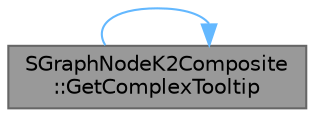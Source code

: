 digraph "SGraphNodeK2Composite::GetComplexTooltip"
{
 // INTERACTIVE_SVG=YES
 // LATEX_PDF_SIZE
  bgcolor="transparent";
  edge [fontname=Helvetica,fontsize=10,labelfontname=Helvetica,labelfontsize=10];
  node [fontname=Helvetica,fontsize=10,shape=box,height=0.2,width=0.4];
  rankdir="LR";
  Node1 [id="Node000001",label="SGraphNodeK2Composite\l::GetComplexTooltip",height=0.2,width=0.4,color="gray40", fillcolor="grey60", style="filled", fontcolor="black",tooltip="Override this to provide support for an 'expensive' tooltip widget that is only built on demand."];
  Node1 -> Node1 [id="edge1_Node000001_Node000001",color="steelblue1",style="solid",tooltip=" "];
}
